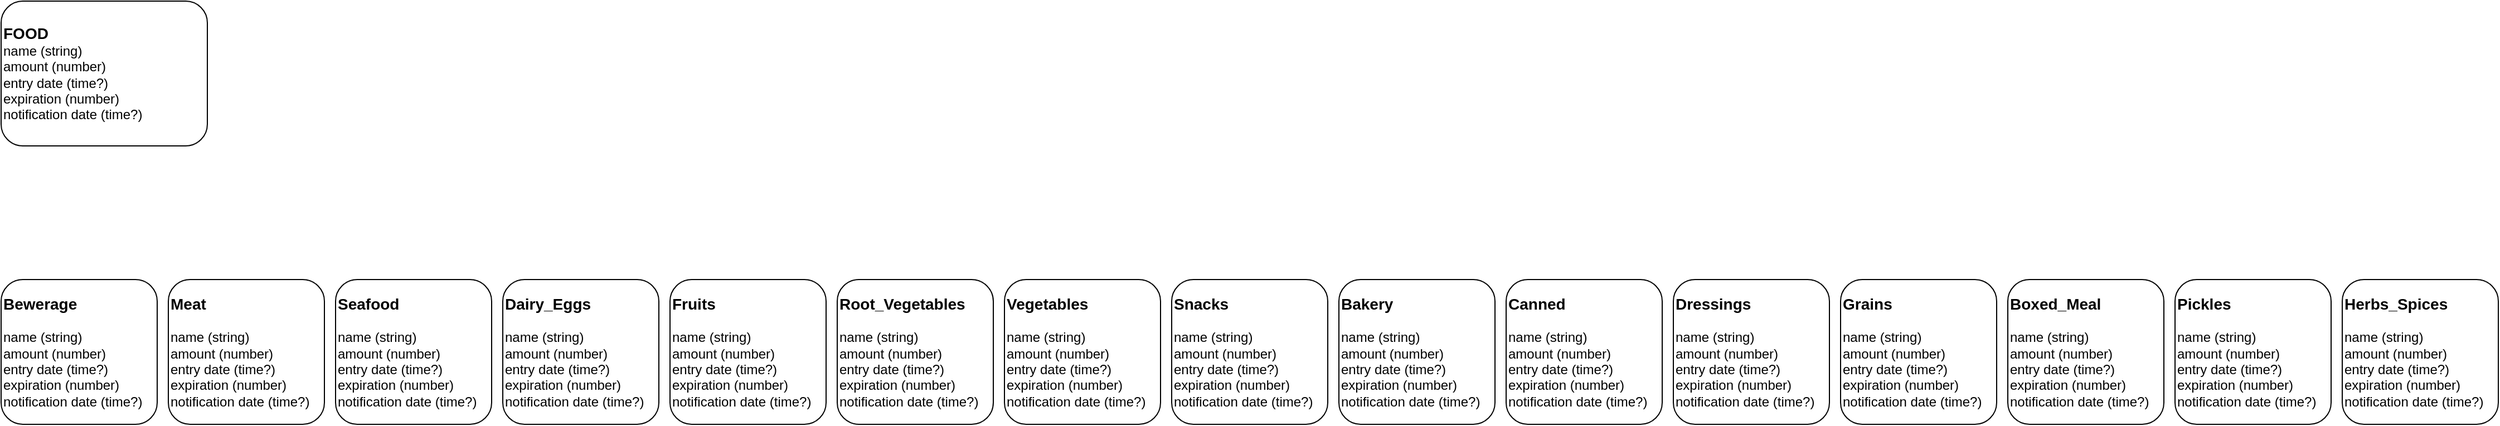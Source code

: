 <mxfile>
    <diagram id="or8RY17Jt7biQMSlsx3D" name="types">
        <mxGraphModel dx="863" dy="658" grid="1" gridSize="10" guides="1" tooltips="1" connect="1" arrows="1" fold="1" page="1" pageScale="1" pageWidth="850" pageHeight="1100" math="0" shadow="0">
            <root>
                <mxCell id="0"/>
                <mxCell id="1" parent="0"/>
                <mxCell id="2" value="&lt;b&gt;&lt;font style=&quot;font-size: 14px&quot;&gt;FOOD&amp;nbsp;&lt;/font&gt;&lt;/b&gt;&lt;br&gt;name (string)&lt;br&gt;amount (number)&lt;br&gt;entry date (time?)&lt;br&gt;expiration (number)&lt;br&gt;notification date (time?)" style="rounded=1;whiteSpace=wrap;html=1;align=left;" vertex="1" parent="1">
                    <mxGeometry x="20" y="40" width="185" height="130" as="geometry"/>
                </mxCell>
                <mxCell id="9" value="&lt;span style=&quot;font-size: 14px&quot;&gt;&lt;b&gt;Bewerage&lt;br&gt;&lt;/b&gt;&lt;/span&gt;&lt;br&gt;name (string)&lt;br&gt;amount (number)&lt;br&gt;entry date (time?)&lt;br&gt;expiration (number)&lt;br&gt;notification date (time?)" style="rounded=1;whiteSpace=wrap;html=1;align=left;" vertex="1" parent="1">
                    <mxGeometry x="20" y="290" width="140" height="130" as="geometry"/>
                </mxCell>
                <mxCell id="10" value="&lt;span style=&quot;font-size: 14px&quot;&gt;&lt;b&gt;Meat&lt;br&gt;&lt;/b&gt;&lt;/span&gt;&lt;br&gt;name (string)&lt;br&gt;amount (number)&lt;br&gt;entry date (time?)&lt;br&gt;expiration (number)&lt;br&gt;notification date (time?)" style="rounded=1;whiteSpace=wrap;html=1;align=left;" vertex="1" parent="1">
                    <mxGeometry x="170" y="290" width="140" height="130" as="geometry"/>
                </mxCell>
                <mxCell id="11" value="&lt;span style=&quot;font-size: 14px&quot;&gt;&lt;b&gt;Seafood&lt;br&gt;&lt;/b&gt;&lt;/span&gt;&lt;br&gt;name (string)&lt;br&gt;amount (number)&lt;br&gt;entry date (time?)&lt;br&gt;expiration (number)&lt;br&gt;notification date (time?)" style="rounded=1;whiteSpace=wrap;html=1;align=left;" vertex="1" parent="1">
                    <mxGeometry x="320" y="290" width="140" height="130" as="geometry"/>
                </mxCell>
                <mxCell id="12" value="&lt;span style=&quot;font-size: 14px&quot;&gt;&lt;b&gt;Dairy_Eggs&lt;br&gt;&lt;/b&gt;&lt;/span&gt;&lt;br&gt;name (string)&lt;br&gt;amount (number)&lt;br&gt;entry date (time?)&lt;br&gt;expiration (number)&lt;br&gt;notification date (time?)" style="rounded=1;whiteSpace=wrap;html=1;align=left;" vertex="1" parent="1">
                    <mxGeometry x="470" y="290" width="140" height="130" as="geometry"/>
                </mxCell>
                <mxCell id="13" value="&lt;span style=&quot;font-size: 14px&quot;&gt;&lt;b&gt;Fruits&lt;br&gt;&lt;/b&gt;&lt;/span&gt;&lt;br&gt;name (string)&lt;br&gt;amount (number)&lt;br&gt;entry date (time?)&lt;br&gt;expiration (number)&lt;br&gt;notification date (time?)" style="rounded=1;whiteSpace=wrap;html=1;align=left;" vertex="1" parent="1">
                    <mxGeometry x="620" y="290" width="140" height="130" as="geometry"/>
                </mxCell>
                <mxCell id="14" value="&lt;span style=&quot;font-size: 14px&quot;&gt;&lt;b&gt;Root_Vegetables&lt;br&gt;&lt;/b&gt;&lt;/span&gt;&lt;br&gt;name (string)&lt;br&gt;amount (number)&lt;br&gt;entry date (time?)&lt;br&gt;expiration (number)&lt;br&gt;notification date (time?)" style="rounded=1;whiteSpace=wrap;html=1;align=left;" vertex="1" parent="1">
                    <mxGeometry x="770" y="290" width="140" height="130" as="geometry"/>
                </mxCell>
                <mxCell id="15" value="&lt;span style=&quot;font-size: 14px&quot;&gt;&lt;b&gt;Vegetables&lt;br&gt;&lt;/b&gt;&lt;/span&gt;&lt;br&gt;name (string)&lt;br&gt;amount (number)&lt;br&gt;entry date (time?)&lt;br&gt;expiration (number)&lt;br&gt;notification date (time?)" style="rounded=1;whiteSpace=wrap;html=1;align=left;" vertex="1" parent="1">
                    <mxGeometry x="920" y="290" width="140" height="130" as="geometry"/>
                </mxCell>
                <mxCell id="16" value="&lt;span style=&quot;font-size: 14px&quot;&gt;&lt;b&gt;Snacks&lt;br&gt;&lt;/b&gt;&lt;/span&gt;&lt;br&gt;name (string)&lt;br&gt;amount (number)&lt;br&gt;entry date (time?)&lt;br&gt;expiration (number)&lt;br&gt;notification date (time?)" style="rounded=1;whiteSpace=wrap;html=1;align=left;" vertex="1" parent="1">
                    <mxGeometry x="1070" y="290" width="140" height="130" as="geometry"/>
                </mxCell>
                <mxCell id="17" value="&lt;span style=&quot;font-size: 14px&quot;&gt;&lt;b&gt;Bakery&lt;br&gt;&lt;/b&gt;&lt;/span&gt;&lt;br&gt;name (string)&lt;br&gt;amount (number)&lt;br&gt;entry date (time?)&lt;br&gt;expiration (number)&lt;br&gt;notification date (time?)" style="rounded=1;whiteSpace=wrap;html=1;align=left;" vertex="1" parent="1">
                    <mxGeometry x="1220" y="290" width="140" height="130" as="geometry"/>
                </mxCell>
                <mxCell id="18" value="&lt;span style=&quot;font-size: 14px&quot;&gt;&lt;b&gt;Canned&lt;br&gt;&lt;/b&gt;&lt;/span&gt;&lt;br&gt;name (string)&lt;br&gt;amount (number)&lt;br&gt;entry date (time?)&lt;br&gt;expiration (number)&lt;br&gt;notification date (time?)" style="rounded=1;whiteSpace=wrap;html=1;align=left;" vertex="1" parent="1">
                    <mxGeometry x="1370" y="290" width="140" height="130" as="geometry"/>
                </mxCell>
                <mxCell id="19" value="&lt;span style=&quot;font-size: 14px&quot;&gt;&lt;b&gt;Dressings&lt;br&gt;&lt;/b&gt;&lt;/span&gt;&lt;br&gt;name (string)&lt;br&gt;amount (number)&lt;br&gt;entry date (time?)&lt;br&gt;expiration (number)&lt;br&gt;notification date (time?)" style="rounded=1;whiteSpace=wrap;html=1;align=left;" vertex="1" parent="1">
                    <mxGeometry x="1520" y="290" width="140" height="130" as="geometry"/>
                </mxCell>
                <mxCell id="20" value="&lt;span style=&quot;font-size: 14px&quot;&gt;&lt;b&gt;Grains&lt;br&gt;&lt;/b&gt;&lt;/span&gt;&lt;br&gt;name (string)&lt;br&gt;amount (number)&lt;br&gt;entry date (time?)&lt;br&gt;expiration (number)&lt;br&gt;notification date (time?)" style="rounded=1;whiteSpace=wrap;html=1;align=left;" vertex="1" parent="1">
                    <mxGeometry x="1670" y="290" width="140" height="130" as="geometry"/>
                </mxCell>
                <mxCell id="21" value="&lt;span style=&quot;font-size: 14px&quot;&gt;&lt;b&gt;Boxed_Meal&lt;br&gt;&lt;/b&gt;&lt;/span&gt;&lt;br&gt;name (string)&lt;br&gt;amount (number)&lt;br&gt;entry date (time?)&lt;br&gt;expiration (number)&lt;br&gt;notification date (time?)" style="rounded=1;whiteSpace=wrap;html=1;align=left;" vertex="1" parent="1">
                    <mxGeometry x="1820" y="290" width="140" height="130" as="geometry"/>
                </mxCell>
                <mxCell id="22" value="&lt;span style=&quot;font-size: 14px&quot;&gt;&lt;b&gt;Pickles&lt;br&gt;&lt;/b&gt;&lt;/span&gt;&lt;br&gt;name (string)&lt;br&gt;amount (number)&lt;br&gt;entry date (time?)&lt;br&gt;expiration (number)&lt;br&gt;notification date (time?)" style="rounded=1;whiteSpace=wrap;html=1;align=left;" vertex="1" parent="1">
                    <mxGeometry x="1970" y="290" width="140" height="130" as="geometry"/>
                </mxCell>
                <mxCell id="23" value="&lt;span style=&quot;font-size: 14px&quot;&gt;&lt;b&gt;Herbs_Spices&lt;br&gt;&lt;/b&gt;&lt;/span&gt;&lt;br&gt;name (string)&lt;br&gt;amount (number)&lt;br&gt;entry date (time?)&lt;br&gt;expiration (number)&lt;br&gt;notification date (time?)" style="rounded=1;whiteSpace=wrap;html=1;align=left;" vertex="1" parent="1">
                    <mxGeometry x="2120" y="290" width="140" height="130" as="geometry"/>
                </mxCell>
            </root>
        </mxGraphModel>
    </diagram>
</mxfile>
